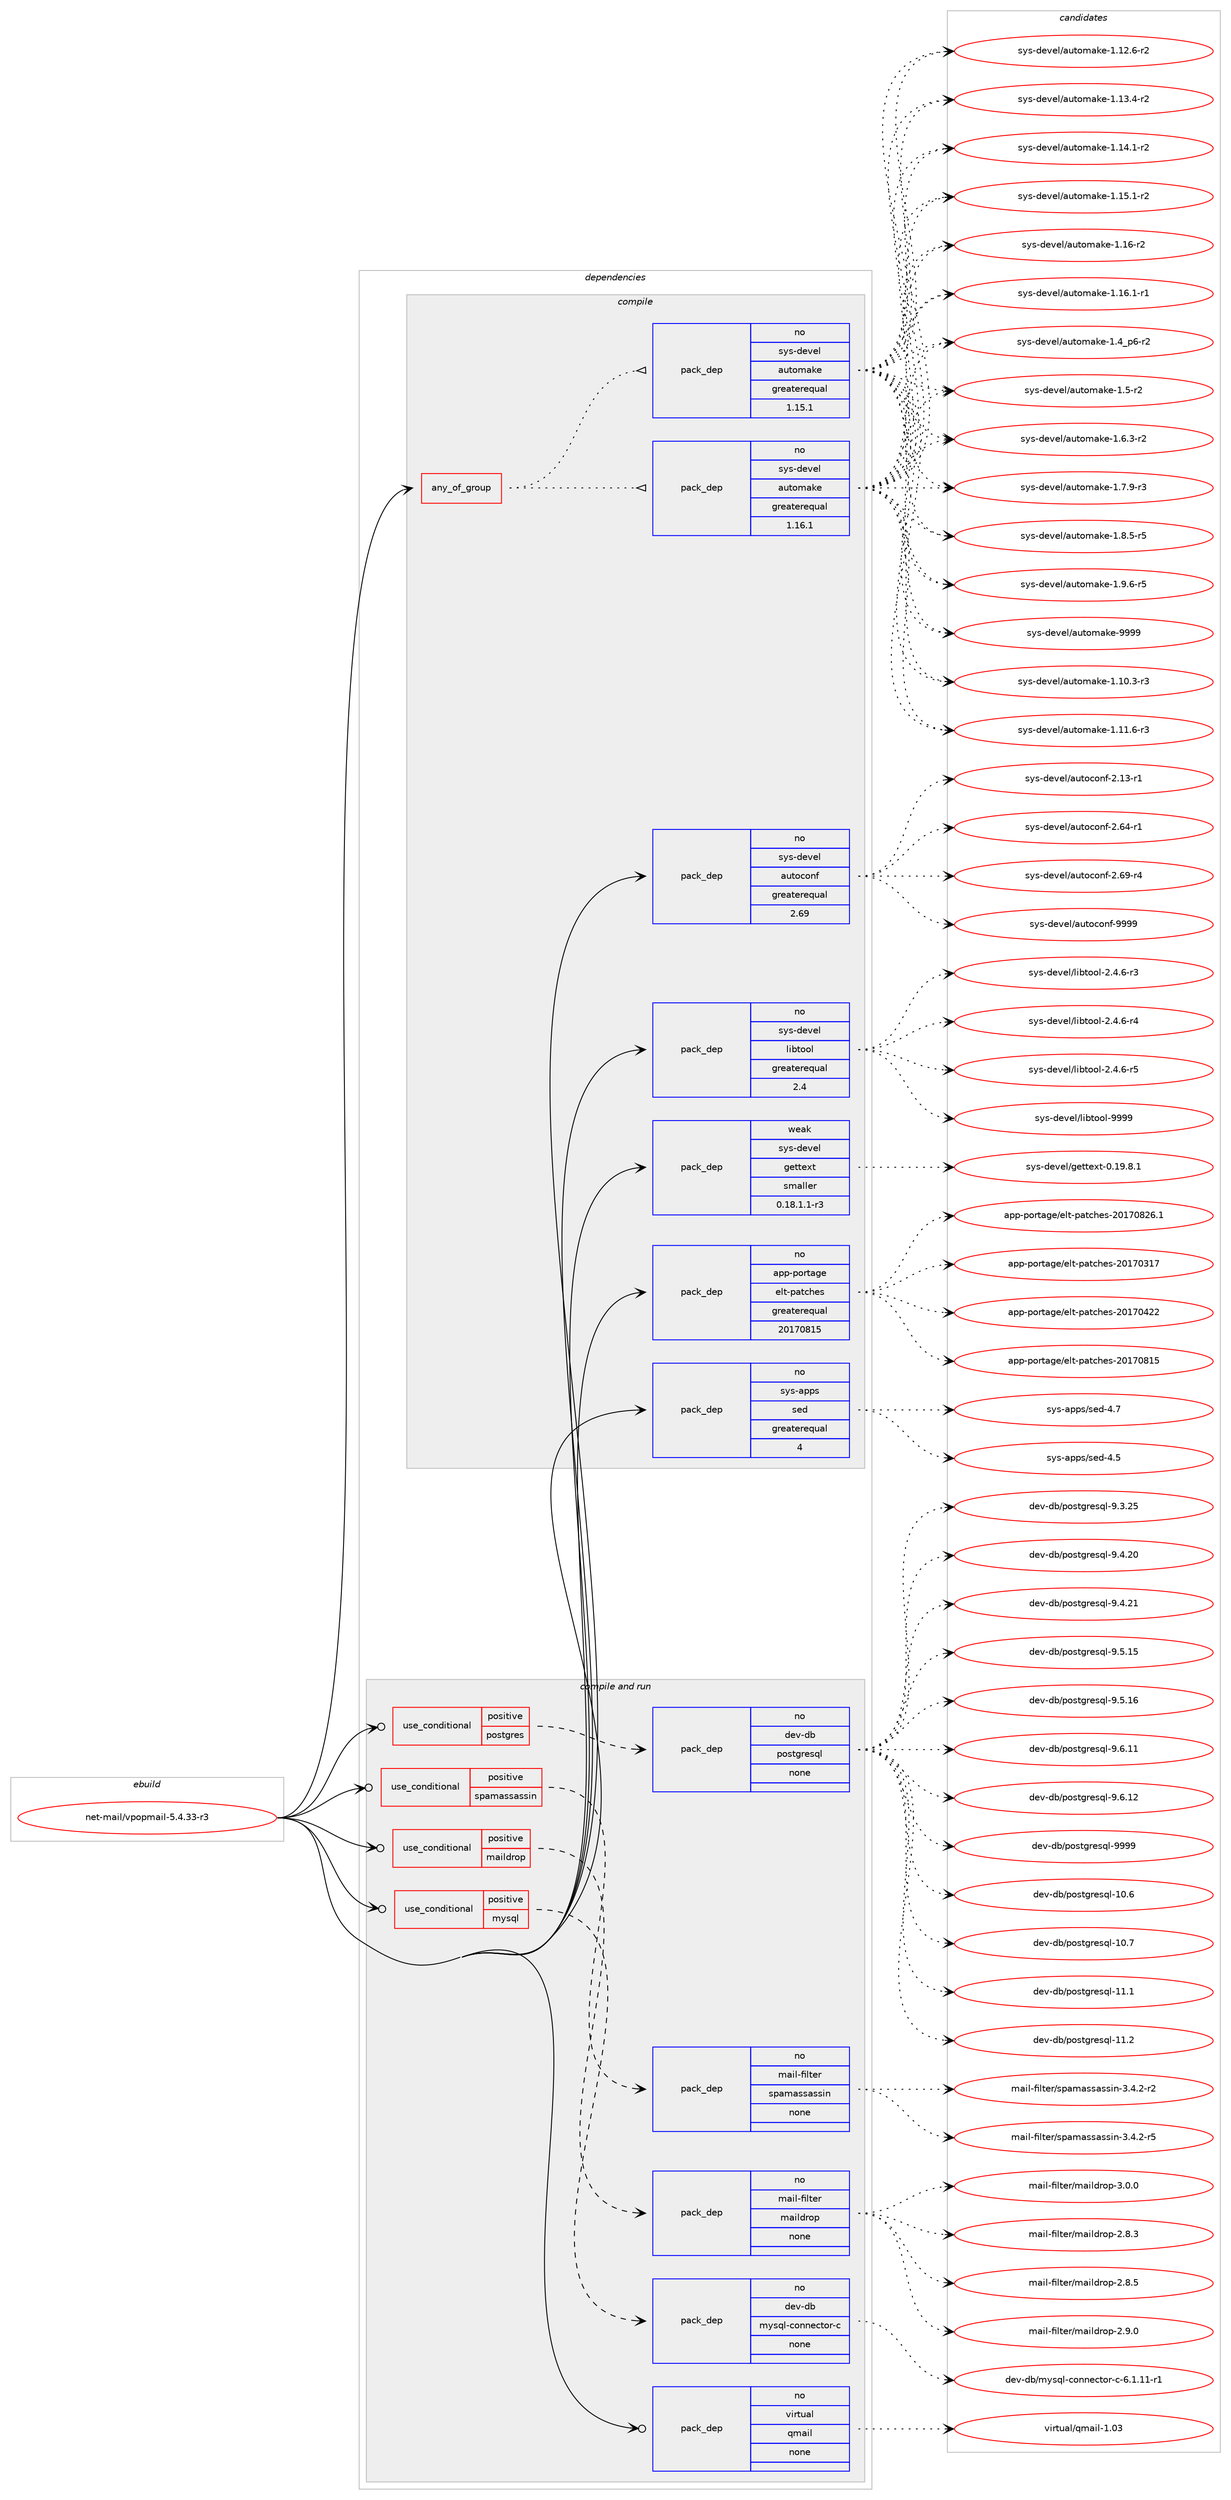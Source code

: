 digraph prolog {

# *************
# Graph options
# *************

newrank=true;
concentrate=true;
compound=true;
graph [rankdir=LR,fontname=Helvetica,fontsize=10,ranksep=1.5];#, ranksep=2.5, nodesep=0.2];
edge  [arrowhead=vee];
node  [fontname=Helvetica,fontsize=10];

# **********
# The ebuild
# **********

subgraph cluster_leftcol {
color=gray;
rank=same;
label=<<i>ebuild</i>>;
id [label="net-mail/vpopmail-5.4.33-r3", color=red, width=4, href="../net-mail/vpopmail-5.4.33-r3.svg"];
}

# ****************
# The dependencies
# ****************

subgraph cluster_midcol {
color=gray;
label=<<i>dependencies</i>>;
subgraph cluster_compile {
fillcolor="#eeeeee";
style=filled;
label=<<i>compile</i>>;
subgraph any26296 {
dependency1665416 [label=<<TABLE BORDER="0" CELLBORDER="1" CELLSPACING="0" CELLPADDING="4"><TR><TD CELLPADDING="10">any_of_group</TD></TR></TABLE>>, shape=none, color=red];subgraph pack1190596 {
dependency1665417 [label=<<TABLE BORDER="0" CELLBORDER="1" CELLSPACING="0" CELLPADDING="4" WIDTH="220"><TR><TD ROWSPAN="6" CELLPADDING="30">pack_dep</TD></TR><TR><TD WIDTH="110">no</TD></TR><TR><TD>sys-devel</TD></TR><TR><TD>automake</TD></TR><TR><TD>greaterequal</TD></TR><TR><TD>1.16.1</TD></TR></TABLE>>, shape=none, color=blue];
}
dependency1665416:e -> dependency1665417:w [weight=20,style="dotted",arrowhead="oinv"];
subgraph pack1190597 {
dependency1665418 [label=<<TABLE BORDER="0" CELLBORDER="1" CELLSPACING="0" CELLPADDING="4" WIDTH="220"><TR><TD ROWSPAN="6" CELLPADDING="30">pack_dep</TD></TR><TR><TD WIDTH="110">no</TD></TR><TR><TD>sys-devel</TD></TR><TR><TD>automake</TD></TR><TR><TD>greaterequal</TD></TR><TR><TD>1.15.1</TD></TR></TABLE>>, shape=none, color=blue];
}
dependency1665416:e -> dependency1665418:w [weight=20,style="dotted",arrowhead="oinv"];
}
id:e -> dependency1665416:w [weight=20,style="solid",arrowhead="vee"];
subgraph pack1190598 {
dependency1665419 [label=<<TABLE BORDER="0" CELLBORDER="1" CELLSPACING="0" CELLPADDING="4" WIDTH="220"><TR><TD ROWSPAN="6" CELLPADDING="30">pack_dep</TD></TR><TR><TD WIDTH="110">no</TD></TR><TR><TD>app-portage</TD></TR><TR><TD>elt-patches</TD></TR><TR><TD>greaterequal</TD></TR><TR><TD>20170815</TD></TR></TABLE>>, shape=none, color=blue];
}
id:e -> dependency1665419:w [weight=20,style="solid",arrowhead="vee"];
subgraph pack1190599 {
dependency1665420 [label=<<TABLE BORDER="0" CELLBORDER="1" CELLSPACING="0" CELLPADDING="4" WIDTH="220"><TR><TD ROWSPAN="6" CELLPADDING="30">pack_dep</TD></TR><TR><TD WIDTH="110">no</TD></TR><TR><TD>sys-apps</TD></TR><TR><TD>sed</TD></TR><TR><TD>greaterequal</TD></TR><TR><TD>4</TD></TR></TABLE>>, shape=none, color=blue];
}
id:e -> dependency1665420:w [weight=20,style="solid",arrowhead="vee"];
subgraph pack1190600 {
dependency1665421 [label=<<TABLE BORDER="0" CELLBORDER="1" CELLSPACING="0" CELLPADDING="4" WIDTH="220"><TR><TD ROWSPAN="6" CELLPADDING="30">pack_dep</TD></TR><TR><TD WIDTH="110">no</TD></TR><TR><TD>sys-devel</TD></TR><TR><TD>autoconf</TD></TR><TR><TD>greaterequal</TD></TR><TR><TD>2.69</TD></TR></TABLE>>, shape=none, color=blue];
}
id:e -> dependency1665421:w [weight=20,style="solid",arrowhead="vee"];
subgraph pack1190601 {
dependency1665422 [label=<<TABLE BORDER="0" CELLBORDER="1" CELLSPACING="0" CELLPADDING="4" WIDTH="220"><TR><TD ROWSPAN="6" CELLPADDING="30">pack_dep</TD></TR><TR><TD WIDTH="110">no</TD></TR><TR><TD>sys-devel</TD></TR><TR><TD>libtool</TD></TR><TR><TD>greaterequal</TD></TR><TR><TD>2.4</TD></TR></TABLE>>, shape=none, color=blue];
}
id:e -> dependency1665422:w [weight=20,style="solid",arrowhead="vee"];
subgraph pack1190602 {
dependency1665423 [label=<<TABLE BORDER="0" CELLBORDER="1" CELLSPACING="0" CELLPADDING="4" WIDTH="220"><TR><TD ROWSPAN="6" CELLPADDING="30">pack_dep</TD></TR><TR><TD WIDTH="110">weak</TD></TR><TR><TD>sys-devel</TD></TR><TR><TD>gettext</TD></TR><TR><TD>smaller</TD></TR><TR><TD>0.18.1.1-r3</TD></TR></TABLE>>, shape=none, color=blue];
}
id:e -> dependency1665423:w [weight=20,style="solid",arrowhead="vee"];
}
subgraph cluster_compileandrun {
fillcolor="#eeeeee";
style=filled;
label=<<i>compile and run</i>>;
subgraph cond447736 {
dependency1665424 [label=<<TABLE BORDER="0" CELLBORDER="1" CELLSPACING="0" CELLPADDING="4"><TR><TD ROWSPAN="3" CELLPADDING="10">use_conditional</TD></TR><TR><TD>positive</TD></TR><TR><TD>maildrop</TD></TR></TABLE>>, shape=none, color=red];
subgraph pack1190603 {
dependency1665425 [label=<<TABLE BORDER="0" CELLBORDER="1" CELLSPACING="0" CELLPADDING="4" WIDTH="220"><TR><TD ROWSPAN="6" CELLPADDING="30">pack_dep</TD></TR><TR><TD WIDTH="110">no</TD></TR><TR><TD>mail-filter</TD></TR><TR><TD>maildrop</TD></TR><TR><TD>none</TD></TR><TR><TD></TD></TR></TABLE>>, shape=none, color=blue];
}
dependency1665424:e -> dependency1665425:w [weight=20,style="dashed",arrowhead="vee"];
}
id:e -> dependency1665424:w [weight=20,style="solid",arrowhead="odotvee"];
subgraph cond447737 {
dependency1665426 [label=<<TABLE BORDER="0" CELLBORDER="1" CELLSPACING="0" CELLPADDING="4"><TR><TD ROWSPAN="3" CELLPADDING="10">use_conditional</TD></TR><TR><TD>positive</TD></TR><TR><TD>mysql</TD></TR></TABLE>>, shape=none, color=red];
subgraph pack1190604 {
dependency1665427 [label=<<TABLE BORDER="0" CELLBORDER="1" CELLSPACING="0" CELLPADDING="4" WIDTH="220"><TR><TD ROWSPAN="6" CELLPADDING="30">pack_dep</TD></TR><TR><TD WIDTH="110">no</TD></TR><TR><TD>dev-db</TD></TR><TR><TD>mysql-connector-c</TD></TR><TR><TD>none</TD></TR><TR><TD></TD></TR></TABLE>>, shape=none, color=blue];
}
dependency1665426:e -> dependency1665427:w [weight=20,style="dashed",arrowhead="vee"];
}
id:e -> dependency1665426:w [weight=20,style="solid",arrowhead="odotvee"];
subgraph cond447738 {
dependency1665428 [label=<<TABLE BORDER="0" CELLBORDER="1" CELLSPACING="0" CELLPADDING="4"><TR><TD ROWSPAN="3" CELLPADDING="10">use_conditional</TD></TR><TR><TD>positive</TD></TR><TR><TD>postgres</TD></TR></TABLE>>, shape=none, color=red];
subgraph pack1190605 {
dependency1665429 [label=<<TABLE BORDER="0" CELLBORDER="1" CELLSPACING="0" CELLPADDING="4" WIDTH="220"><TR><TD ROWSPAN="6" CELLPADDING="30">pack_dep</TD></TR><TR><TD WIDTH="110">no</TD></TR><TR><TD>dev-db</TD></TR><TR><TD>postgresql</TD></TR><TR><TD>none</TD></TR><TR><TD></TD></TR></TABLE>>, shape=none, color=blue];
}
dependency1665428:e -> dependency1665429:w [weight=20,style="dashed",arrowhead="vee"];
}
id:e -> dependency1665428:w [weight=20,style="solid",arrowhead="odotvee"];
subgraph cond447739 {
dependency1665430 [label=<<TABLE BORDER="0" CELLBORDER="1" CELLSPACING="0" CELLPADDING="4"><TR><TD ROWSPAN="3" CELLPADDING="10">use_conditional</TD></TR><TR><TD>positive</TD></TR><TR><TD>spamassassin</TD></TR></TABLE>>, shape=none, color=red];
subgraph pack1190606 {
dependency1665431 [label=<<TABLE BORDER="0" CELLBORDER="1" CELLSPACING="0" CELLPADDING="4" WIDTH="220"><TR><TD ROWSPAN="6" CELLPADDING="30">pack_dep</TD></TR><TR><TD WIDTH="110">no</TD></TR><TR><TD>mail-filter</TD></TR><TR><TD>spamassassin</TD></TR><TR><TD>none</TD></TR><TR><TD></TD></TR></TABLE>>, shape=none, color=blue];
}
dependency1665430:e -> dependency1665431:w [weight=20,style="dashed",arrowhead="vee"];
}
id:e -> dependency1665430:w [weight=20,style="solid",arrowhead="odotvee"];
subgraph pack1190607 {
dependency1665432 [label=<<TABLE BORDER="0" CELLBORDER="1" CELLSPACING="0" CELLPADDING="4" WIDTH="220"><TR><TD ROWSPAN="6" CELLPADDING="30">pack_dep</TD></TR><TR><TD WIDTH="110">no</TD></TR><TR><TD>virtual</TD></TR><TR><TD>qmail</TD></TR><TR><TD>none</TD></TR><TR><TD></TD></TR></TABLE>>, shape=none, color=blue];
}
id:e -> dependency1665432:w [weight=20,style="solid",arrowhead="odotvee"];
}
subgraph cluster_run {
fillcolor="#eeeeee";
style=filled;
label=<<i>run</i>>;
}
}

# **************
# The candidates
# **************

subgraph cluster_choices {
rank=same;
color=gray;
label=<<i>candidates</i>>;

subgraph choice1190596 {
color=black;
nodesep=1;
choice11512111545100101118101108479711711611110997107101454946494846514511451 [label="sys-devel/automake-1.10.3-r3", color=red, width=4,href="../sys-devel/automake-1.10.3-r3.svg"];
choice11512111545100101118101108479711711611110997107101454946494946544511451 [label="sys-devel/automake-1.11.6-r3", color=red, width=4,href="../sys-devel/automake-1.11.6-r3.svg"];
choice11512111545100101118101108479711711611110997107101454946495046544511450 [label="sys-devel/automake-1.12.6-r2", color=red, width=4,href="../sys-devel/automake-1.12.6-r2.svg"];
choice11512111545100101118101108479711711611110997107101454946495146524511450 [label="sys-devel/automake-1.13.4-r2", color=red, width=4,href="../sys-devel/automake-1.13.4-r2.svg"];
choice11512111545100101118101108479711711611110997107101454946495246494511450 [label="sys-devel/automake-1.14.1-r2", color=red, width=4,href="../sys-devel/automake-1.14.1-r2.svg"];
choice11512111545100101118101108479711711611110997107101454946495346494511450 [label="sys-devel/automake-1.15.1-r2", color=red, width=4,href="../sys-devel/automake-1.15.1-r2.svg"];
choice1151211154510010111810110847971171161111099710710145494649544511450 [label="sys-devel/automake-1.16-r2", color=red, width=4,href="../sys-devel/automake-1.16-r2.svg"];
choice11512111545100101118101108479711711611110997107101454946495446494511449 [label="sys-devel/automake-1.16.1-r1", color=red, width=4,href="../sys-devel/automake-1.16.1-r1.svg"];
choice115121115451001011181011084797117116111109971071014549465295112544511450 [label="sys-devel/automake-1.4_p6-r2", color=red, width=4,href="../sys-devel/automake-1.4_p6-r2.svg"];
choice11512111545100101118101108479711711611110997107101454946534511450 [label="sys-devel/automake-1.5-r2", color=red, width=4,href="../sys-devel/automake-1.5-r2.svg"];
choice115121115451001011181011084797117116111109971071014549465446514511450 [label="sys-devel/automake-1.6.3-r2", color=red, width=4,href="../sys-devel/automake-1.6.3-r2.svg"];
choice115121115451001011181011084797117116111109971071014549465546574511451 [label="sys-devel/automake-1.7.9-r3", color=red, width=4,href="../sys-devel/automake-1.7.9-r3.svg"];
choice115121115451001011181011084797117116111109971071014549465646534511453 [label="sys-devel/automake-1.8.5-r5", color=red, width=4,href="../sys-devel/automake-1.8.5-r5.svg"];
choice115121115451001011181011084797117116111109971071014549465746544511453 [label="sys-devel/automake-1.9.6-r5", color=red, width=4,href="../sys-devel/automake-1.9.6-r5.svg"];
choice115121115451001011181011084797117116111109971071014557575757 [label="sys-devel/automake-9999", color=red, width=4,href="../sys-devel/automake-9999.svg"];
dependency1665417:e -> choice11512111545100101118101108479711711611110997107101454946494846514511451:w [style=dotted,weight="100"];
dependency1665417:e -> choice11512111545100101118101108479711711611110997107101454946494946544511451:w [style=dotted,weight="100"];
dependency1665417:e -> choice11512111545100101118101108479711711611110997107101454946495046544511450:w [style=dotted,weight="100"];
dependency1665417:e -> choice11512111545100101118101108479711711611110997107101454946495146524511450:w [style=dotted,weight="100"];
dependency1665417:e -> choice11512111545100101118101108479711711611110997107101454946495246494511450:w [style=dotted,weight="100"];
dependency1665417:e -> choice11512111545100101118101108479711711611110997107101454946495346494511450:w [style=dotted,weight="100"];
dependency1665417:e -> choice1151211154510010111810110847971171161111099710710145494649544511450:w [style=dotted,weight="100"];
dependency1665417:e -> choice11512111545100101118101108479711711611110997107101454946495446494511449:w [style=dotted,weight="100"];
dependency1665417:e -> choice115121115451001011181011084797117116111109971071014549465295112544511450:w [style=dotted,weight="100"];
dependency1665417:e -> choice11512111545100101118101108479711711611110997107101454946534511450:w [style=dotted,weight="100"];
dependency1665417:e -> choice115121115451001011181011084797117116111109971071014549465446514511450:w [style=dotted,weight="100"];
dependency1665417:e -> choice115121115451001011181011084797117116111109971071014549465546574511451:w [style=dotted,weight="100"];
dependency1665417:e -> choice115121115451001011181011084797117116111109971071014549465646534511453:w [style=dotted,weight="100"];
dependency1665417:e -> choice115121115451001011181011084797117116111109971071014549465746544511453:w [style=dotted,weight="100"];
dependency1665417:e -> choice115121115451001011181011084797117116111109971071014557575757:w [style=dotted,weight="100"];
}
subgraph choice1190597 {
color=black;
nodesep=1;
choice11512111545100101118101108479711711611110997107101454946494846514511451 [label="sys-devel/automake-1.10.3-r3", color=red, width=4,href="../sys-devel/automake-1.10.3-r3.svg"];
choice11512111545100101118101108479711711611110997107101454946494946544511451 [label="sys-devel/automake-1.11.6-r3", color=red, width=4,href="../sys-devel/automake-1.11.6-r3.svg"];
choice11512111545100101118101108479711711611110997107101454946495046544511450 [label="sys-devel/automake-1.12.6-r2", color=red, width=4,href="../sys-devel/automake-1.12.6-r2.svg"];
choice11512111545100101118101108479711711611110997107101454946495146524511450 [label="sys-devel/automake-1.13.4-r2", color=red, width=4,href="../sys-devel/automake-1.13.4-r2.svg"];
choice11512111545100101118101108479711711611110997107101454946495246494511450 [label="sys-devel/automake-1.14.1-r2", color=red, width=4,href="../sys-devel/automake-1.14.1-r2.svg"];
choice11512111545100101118101108479711711611110997107101454946495346494511450 [label="sys-devel/automake-1.15.1-r2", color=red, width=4,href="../sys-devel/automake-1.15.1-r2.svg"];
choice1151211154510010111810110847971171161111099710710145494649544511450 [label="sys-devel/automake-1.16-r2", color=red, width=4,href="../sys-devel/automake-1.16-r2.svg"];
choice11512111545100101118101108479711711611110997107101454946495446494511449 [label="sys-devel/automake-1.16.1-r1", color=red, width=4,href="../sys-devel/automake-1.16.1-r1.svg"];
choice115121115451001011181011084797117116111109971071014549465295112544511450 [label="sys-devel/automake-1.4_p6-r2", color=red, width=4,href="../sys-devel/automake-1.4_p6-r2.svg"];
choice11512111545100101118101108479711711611110997107101454946534511450 [label="sys-devel/automake-1.5-r2", color=red, width=4,href="../sys-devel/automake-1.5-r2.svg"];
choice115121115451001011181011084797117116111109971071014549465446514511450 [label="sys-devel/automake-1.6.3-r2", color=red, width=4,href="../sys-devel/automake-1.6.3-r2.svg"];
choice115121115451001011181011084797117116111109971071014549465546574511451 [label="sys-devel/automake-1.7.9-r3", color=red, width=4,href="../sys-devel/automake-1.7.9-r3.svg"];
choice115121115451001011181011084797117116111109971071014549465646534511453 [label="sys-devel/automake-1.8.5-r5", color=red, width=4,href="../sys-devel/automake-1.8.5-r5.svg"];
choice115121115451001011181011084797117116111109971071014549465746544511453 [label="sys-devel/automake-1.9.6-r5", color=red, width=4,href="../sys-devel/automake-1.9.6-r5.svg"];
choice115121115451001011181011084797117116111109971071014557575757 [label="sys-devel/automake-9999", color=red, width=4,href="../sys-devel/automake-9999.svg"];
dependency1665418:e -> choice11512111545100101118101108479711711611110997107101454946494846514511451:w [style=dotted,weight="100"];
dependency1665418:e -> choice11512111545100101118101108479711711611110997107101454946494946544511451:w [style=dotted,weight="100"];
dependency1665418:e -> choice11512111545100101118101108479711711611110997107101454946495046544511450:w [style=dotted,weight="100"];
dependency1665418:e -> choice11512111545100101118101108479711711611110997107101454946495146524511450:w [style=dotted,weight="100"];
dependency1665418:e -> choice11512111545100101118101108479711711611110997107101454946495246494511450:w [style=dotted,weight="100"];
dependency1665418:e -> choice11512111545100101118101108479711711611110997107101454946495346494511450:w [style=dotted,weight="100"];
dependency1665418:e -> choice1151211154510010111810110847971171161111099710710145494649544511450:w [style=dotted,weight="100"];
dependency1665418:e -> choice11512111545100101118101108479711711611110997107101454946495446494511449:w [style=dotted,weight="100"];
dependency1665418:e -> choice115121115451001011181011084797117116111109971071014549465295112544511450:w [style=dotted,weight="100"];
dependency1665418:e -> choice11512111545100101118101108479711711611110997107101454946534511450:w [style=dotted,weight="100"];
dependency1665418:e -> choice115121115451001011181011084797117116111109971071014549465446514511450:w [style=dotted,weight="100"];
dependency1665418:e -> choice115121115451001011181011084797117116111109971071014549465546574511451:w [style=dotted,weight="100"];
dependency1665418:e -> choice115121115451001011181011084797117116111109971071014549465646534511453:w [style=dotted,weight="100"];
dependency1665418:e -> choice115121115451001011181011084797117116111109971071014549465746544511453:w [style=dotted,weight="100"];
dependency1665418:e -> choice115121115451001011181011084797117116111109971071014557575757:w [style=dotted,weight="100"];
}
subgraph choice1190598 {
color=black;
nodesep=1;
choice97112112451121111141169710310147101108116451129711699104101115455048495548514955 [label="app-portage/elt-patches-20170317", color=red, width=4,href="../app-portage/elt-patches-20170317.svg"];
choice97112112451121111141169710310147101108116451129711699104101115455048495548525050 [label="app-portage/elt-patches-20170422", color=red, width=4,href="../app-portage/elt-patches-20170422.svg"];
choice97112112451121111141169710310147101108116451129711699104101115455048495548564953 [label="app-portage/elt-patches-20170815", color=red, width=4,href="../app-portage/elt-patches-20170815.svg"];
choice971121124511211111411697103101471011081164511297116991041011154550484955485650544649 [label="app-portage/elt-patches-20170826.1", color=red, width=4,href="../app-portage/elt-patches-20170826.1.svg"];
dependency1665419:e -> choice97112112451121111141169710310147101108116451129711699104101115455048495548514955:w [style=dotted,weight="100"];
dependency1665419:e -> choice97112112451121111141169710310147101108116451129711699104101115455048495548525050:w [style=dotted,weight="100"];
dependency1665419:e -> choice97112112451121111141169710310147101108116451129711699104101115455048495548564953:w [style=dotted,weight="100"];
dependency1665419:e -> choice971121124511211111411697103101471011081164511297116991041011154550484955485650544649:w [style=dotted,weight="100"];
}
subgraph choice1190599 {
color=black;
nodesep=1;
choice11512111545971121121154711510110045524653 [label="sys-apps/sed-4.5", color=red, width=4,href="../sys-apps/sed-4.5.svg"];
choice11512111545971121121154711510110045524655 [label="sys-apps/sed-4.7", color=red, width=4,href="../sys-apps/sed-4.7.svg"];
dependency1665420:e -> choice11512111545971121121154711510110045524653:w [style=dotted,weight="100"];
dependency1665420:e -> choice11512111545971121121154711510110045524655:w [style=dotted,weight="100"];
}
subgraph choice1190600 {
color=black;
nodesep=1;
choice1151211154510010111810110847971171161119911111010245504649514511449 [label="sys-devel/autoconf-2.13-r1", color=red, width=4,href="../sys-devel/autoconf-2.13-r1.svg"];
choice1151211154510010111810110847971171161119911111010245504654524511449 [label="sys-devel/autoconf-2.64-r1", color=red, width=4,href="../sys-devel/autoconf-2.64-r1.svg"];
choice1151211154510010111810110847971171161119911111010245504654574511452 [label="sys-devel/autoconf-2.69-r4", color=red, width=4,href="../sys-devel/autoconf-2.69-r4.svg"];
choice115121115451001011181011084797117116111991111101024557575757 [label="sys-devel/autoconf-9999", color=red, width=4,href="../sys-devel/autoconf-9999.svg"];
dependency1665421:e -> choice1151211154510010111810110847971171161119911111010245504649514511449:w [style=dotted,weight="100"];
dependency1665421:e -> choice1151211154510010111810110847971171161119911111010245504654524511449:w [style=dotted,weight="100"];
dependency1665421:e -> choice1151211154510010111810110847971171161119911111010245504654574511452:w [style=dotted,weight="100"];
dependency1665421:e -> choice115121115451001011181011084797117116111991111101024557575757:w [style=dotted,weight="100"];
}
subgraph choice1190601 {
color=black;
nodesep=1;
choice1151211154510010111810110847108105981161111111084550465246544511451 [label="sys-devel/libtool-2.4.6-r3", color=red, width=4,href="../sys-devel/libtool-2.4.6-r3.svg"];
choice1151211154510010111810110847108105981161111111084550465246544511452 [label="sys-devel/libtool-2.4.6-r4", color=red, width=4,href="../sys-devel/libtool-2.4.6-r4.svg"];
choice1151211154510010111810110847108105981161111111084550465246544511453 [label="sys-devel/libtool-2.4.6-r5", color=red, width=4,href="../sys-devel/libtool-2.4.6-r5.svg"];
choice1151211154510010111810110847108105981161111111084557575757 [label="sys-devel/libtool-9999", color=red, width=4,href="../sys-devel/libtool-9999.svg"];
dependency1665422:e -> choice1151211154510010111810110847108105981161111111084550465246544511451:w [style=dotted,weight="100"];
dependency1665422:e -> choice1151211154510010111810110847108105981161111111084550465246544511452:w [style=dotted,weight="100"];
dependency1665422:e -> choice1151211154510010111810110847108105981161111111084550465246544511453:w [style=dotted,weight="100"];
dependency1665422:e -> choice1151211154510010111810110847108105981161111111084557575757:w [style=dotted,weight="100"];
}
subgraph choice1190602 {
color=black;
nodesep=1;
choice1151211154510010111810110847103101116116101120116454846495746564649 [label="sys-devel/gettext-0.19.8.1", color=red, width=4,href="../sys-devel/gettext-0.19.8.1.svg"];
dependency1665423:e -> choice1151211154510010111810110847103101116116101120116454846495746564649:w [style=dotted,weight="100"];
}
subgraph choice1190603 {
color=black;
nodesep=1;
choice10997105108451021051081161011144710997105108100114111112455046564651 [label="mail-filter/maildrop-2.8.3", color=red, width=4,href="../mail-filter/maildrop-2.8.3.svg"];
choice10997105108451021051081161011144710997105108100114111112455046564653 [label="mail-filter/maildrop-2.8.5", color=red, width=4,href="../mail-filter/maildrop-2.8.5.svg"];
choice10997105108451021051081161011144710997105108100114111112455046574648 [label="mail-filter/maildrop-2.9.0", color=red, width=4,href="../mail-filter/maildrop-2.9.0.svg"];
choice10997105108451021051081161011144710997105108100114111112455146484648 [label="mail-filter/maildrop-3.0.0", color=red, width=4,href="../mail-filter/maildrop-3.0.0.svg"];
dependency1665425:e -> choice10997105108451021051081161011144710997105108100114111112455046564651:w [style=dotted,weight="100"];
dependency1665425:e -> choice10997105108451021051081161011144710997105108100114111112455046564653:w [style=dotted,weight="100"];
dependency1665425:e -> choice10997105108451021051081161011144710997105108100114111112455046574648:w [style=dotted,weight="100"];
dependency1665425:e -> choice10997105108451021051081161011144710997105108100114111112455146484648:w [style=dotted,weight="100"];
}
subgraph choice1190604 {
color=black;
nodesep=1;
choice1001011184510098471091211151131084599111110110101991161111144599455446494649494511449 [label="dev-db/mysql-connector-c-6.1.11-r1", color=red, width=4,href="../dev-db/mysql-connector-c-6.1.11-r1.svg"];
dependency1665427:e -> choice1001011184510098471091211151131084599111110110101991161111144599455446494649494511449:w [style=dotted,weight="100"];
}
subgraph choice1190605 {
color=black;
nodesep=1;
choice1001011184510098471121111151161031141011151131084549484654 [label="dev-db/postgresql-10.6", color=red, width=4,href="../dev-db/postgresql-10.6.svg"];
choice1001011184510098471121111151161031141011151131084549484655 [label="dev-db/postgresql-10.7", color=red, width=4,href="../dev-db/postgresql-10.7.svg"];
choice1001011184510098471121111151161031141011151131084549494649 [label="dev-db/postgresql-11.1", color=red, width=4,href="../dev-db/postgresql-11.1.svg"];
choice1001011184510098471121111151161031141011151131084549494650 [label="dev-db/postgresql-11.2", color=red, width=4,href="../dev-db/postgresql-11.2.svg"];
choice10010111845100984711211111511610311410111511310845574651465053 [label="dev-db/postgresql-9.3.25", color=red, width=4,href="../dev-db/postgresql-9.3.25.svg"];
choice10010111845100984711211111511610311410111511310845574652465048 [label="dev-db/postgresql-9.4.20", color=red, width=4,href="../dev-db/postgresql-9.4.20.svg"];
choice10010111845100984711211111511610311410111511310845574652465049 [label="dev-db/postgresql-9.4.21", color=red, width=4,href="../dev-db/postgresql-9.4.21.svg"];
choice10010111845100984711211111511610311410111511310845574653464953 [label="dev-db/postgresql-9.5.15", color=red, width=4,href="../dev-db/postgresql-9.5.15.svg"];
choice10010111845100984711211111511610311410111511310845574653464954 [label="dev-db/postgresql-9.5.16", color=red, width=4,href="../dev-db/postgresql-9.5.16.svg"];
choice10010111845100984711211111511610311410111511310845574654464949 [label="dev-db/postgresql-9.6.11", color=red, width=4,href="../dev-db/postgresql-9.6.11.svg"];
choice10010111845100984711211111511610311410111511310845574654464950 [label="dev-db/postgresql-9.6.12", color=red, width=4,href="../dev-db/postgresql-9.6.12.svg"];
choice1001011184510098471121111151161031141011151131084557575757 [label="dev-db/postgresql-9999", color=red, width=4,href="../dev-db/postgresql-9999.svg"];
dependency1665429:e -> choice1001011184510098471121111151161031141011151131084549484654:w [style=dotted,weight="100"];
dependency1665429:e -> choice1001011184510098471121111151161031141011151131084549484655:w [style=dotted,weight="100"];
dependency1665429:e -> choice1001011184510098471121111151161031141011151131084549494649:w [style=dotted,weight="100"];
dependency1665429:e -> choice1001011184510098471121111151161031141011151131084549494650:w [style=dotted,weight="100"];
dependency1665429:e -> choice10010111845100984711211111511610311410111511310845574651465053:w [style=dotted,weight="100"];
dependency1665429:e -> choice10010111845100984711211111511610311410111511310845574652465048:w [style=dotted,weight="100"];
dependency1665429:e -> choice10010111845100984711211111511610311410111511310845574652465049:w [style=dotted,weight="100"];
dependency1665429:e -> choice10010111845100984711211111511610311410111511310845574653464953:w [style=dotted,weight="100"];
dependency1665429:e -> choice10010111845100984711211111511610311410111511310845574653464954:w [style=dotted,weight="100"];
dependency1665429:e -> choice10010111845100984711211111511610311410111511310845574654464949:w [style=dotted,weight="100"];
dependency1665429:e -> choice10010111845100984711211111511610311410111511310845574654464950:w [style=dotted,weight="100"];
dependency1665429:e -> choice1001011184510098471121111151161031141011151131084557575757:w [style=dotted,weight="100"];
}
subgraph choice1190606 {
color=black;
nodesep=1;
choice1099710510845102105108116101114471151129710997115115971151151051104551465246504511450 [label="mail-filter/spamassassin-3.4.2-r2", color=red, width=4,href="../mail-filter/spamassassin-3.4.2-r2.svg"];
choice1099710510845102105108116101114471151129710997115115971151151051104551465246504511453 [label="mail-filter/spamassassin-3.4.2-r5", color=red, width=4,href="../mail-filter/spamassassin-3.4.2-r5.svg"];
dependency1665431:e -> choice1099710510845102105108116101114471151129710997115115971151151051104551465246504511450:w [style=dotted,weight="100"];
dependency1665431:e -> choice1099710510845102105108116101114471151129710997115115971151151051104551465246504511453:w [style=dotted,weight="100"];
}
subgraph choice1190607 {
color=black;
nodesep=1;
choice1181051141161179710847113109971051084549464851 [label="virtual/qmail-1.03", color=red, width=4,href="../virtual/qmail-1.03.svg"];
dependency1665432:e -> choice1181051141161179710847113109971051084549464851:w [style=dotted,weight="100"];
}
}

}
